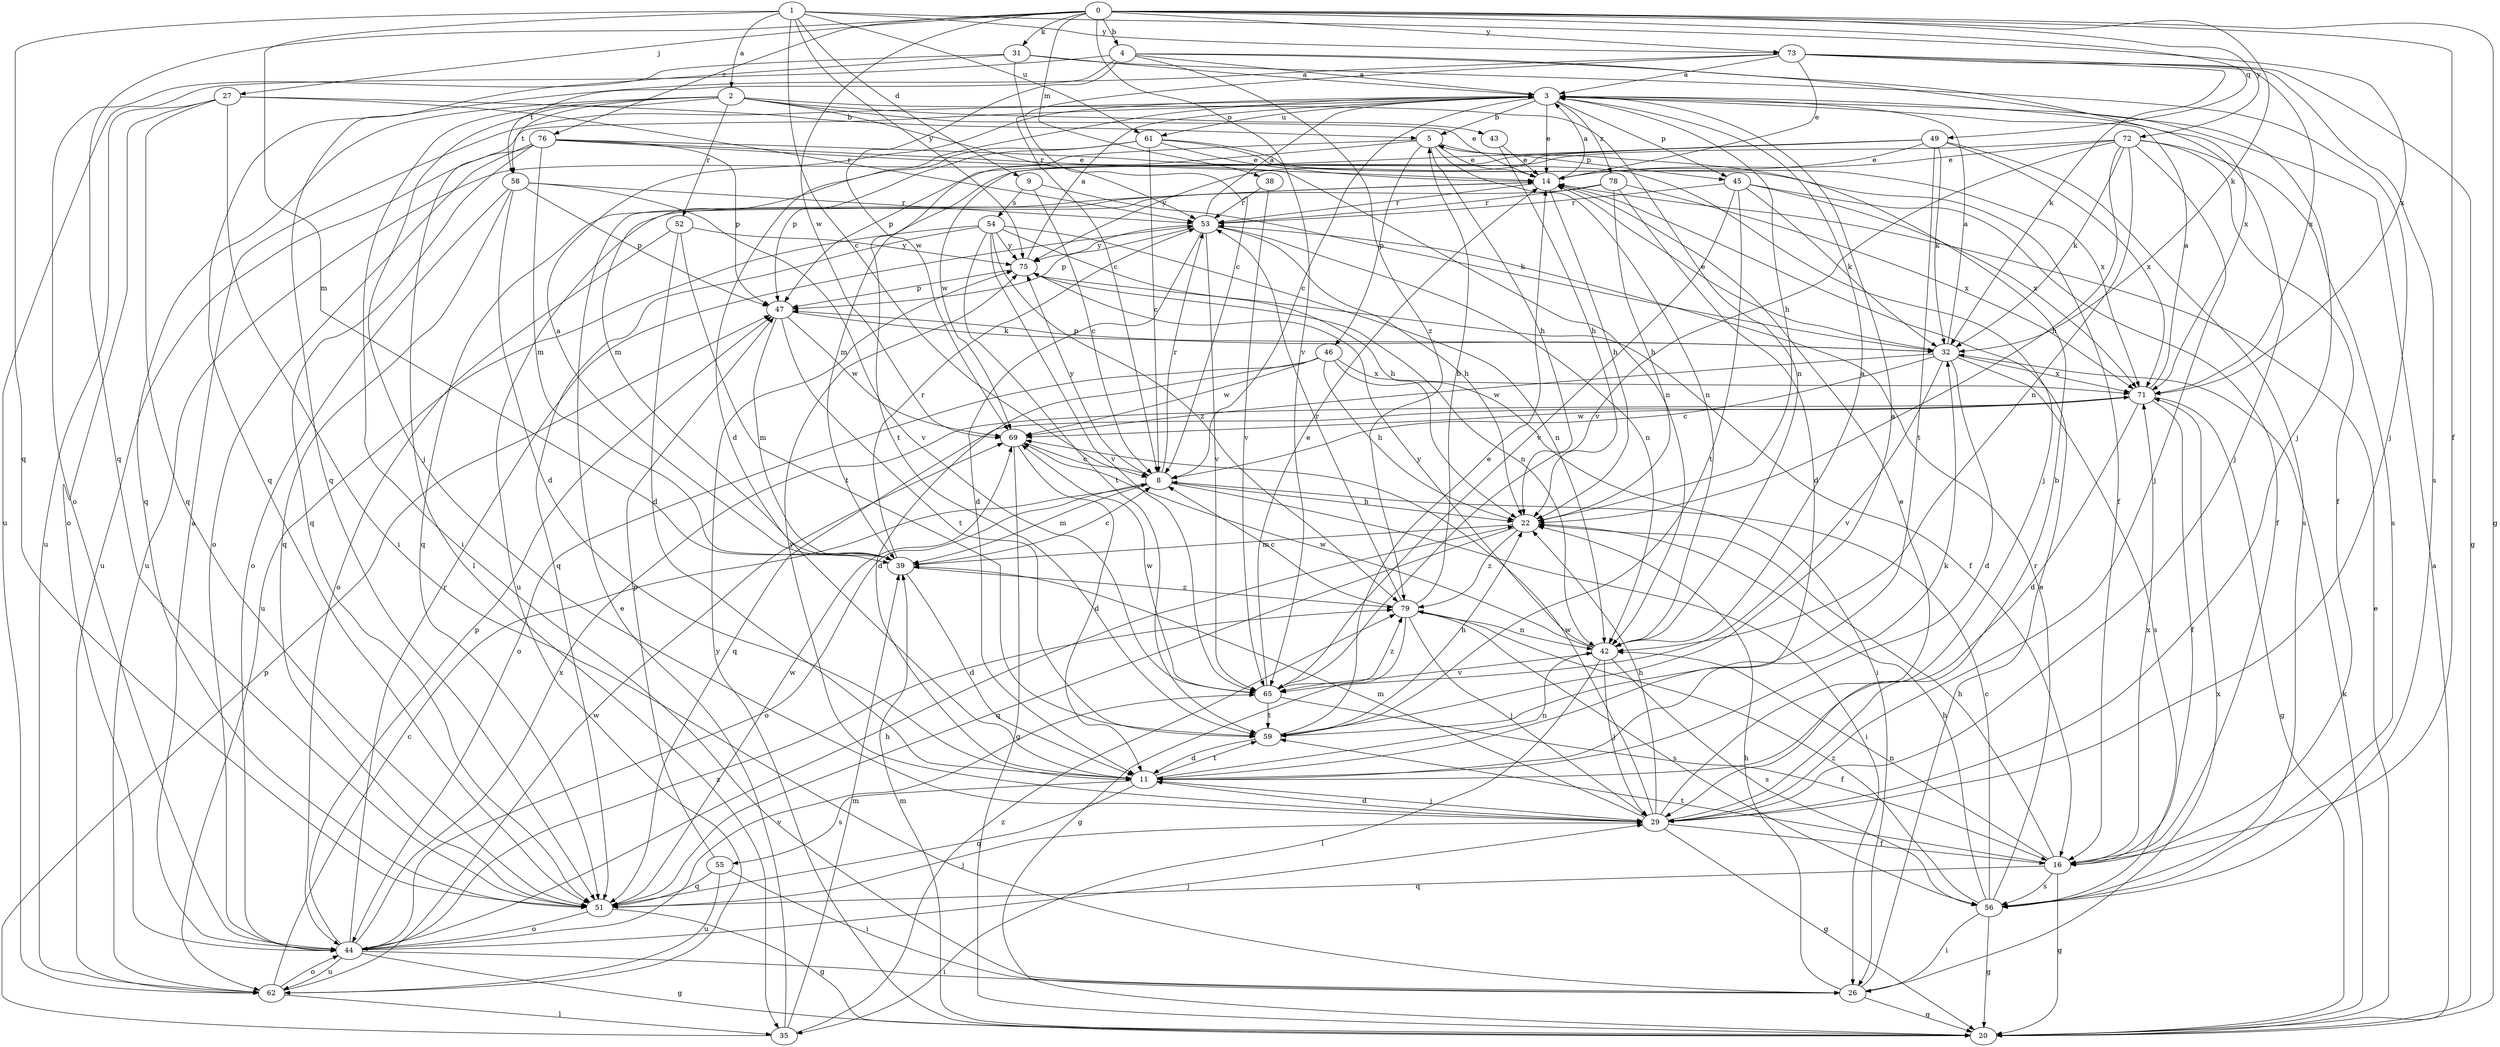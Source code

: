 strict digraph  {
0;
1;
2;
3;
4;
5;
8;
9;
11;
14;
16;
20;
22;
26;
27;
29;
31;
32;
35;
38;
39;
42;
43;
44;
45;
46;
47;
49;
51;
52;
53;
54;
55;
56;
58;
59;
61;
62;
65;
69;
71;
72;
73;
75;
76;
78;
79;
0 -> 4  [label=b];
0 -> 16  [label=f];
0 -> 20  [label=g];
0 -> 27  [label=j];
0 -> 31  [label=k];
0 -> 32  [label=k];
0 -> 38  [label=m];
0 -> 49  [label=q];
0 -> 51  [label=q];
0 -> 65  [label=v];
0 -> 69  [label=w];
0 -> 72  [label=y];
0 -> 73  [label=y];
0 -> 76  [label=z];
1 -> 2  [label=a];
1 -> 8  [label=c];
1 -> 9  [label=d];
1 -> 39  [label=m];
1 -> 51  [label=q];
1 -> 61  [label=u];
1 -> 71  [label=x];
1 -> 73  [label=y];
1 -> 75  [label=y];
2 -> 14  [label=e];
2 -> 26  [label=i];
2 -> 29  [label=j];
2 -> 42  [label=n];
2 -> 43  [label=o];
2 -> 51  [label=q];
2 -> 52  [label=r];
2 -> 53  [label=r];
2 -> 58  [label=t];
3 -> 5  [label=b];
3 -> 8  [label=c];
3 -> 11  [label=d];
3 -> 14  [label=e];
3 -> 22  [label=h];
3 -> 29  [label=j];
3 -> 35  [label=l];
3 -> 45  [label=p];
3 -> 61  [label=u];
3 -> 78  [label=z];
4 -> 3  [label=a];
4 -> 29  [label=j];
4 -> 58  [label=t];
4 -> 62  [label=u];
4 -> 69  [label=w];
4 -> 71  [label=x];
4 -> 79  [label=z];
5 -> 14  [label=e];
5 -> 22  [label=h];
5 -> 42  [label=n];
5 -> 45  [label=p];
5 -> 46  [label=p];
5 -> 59  [label=t];
5 -> 62  [label=u];
8 -> 22  [label=h];
8 -> 26  [label=i];
8 -> 39  [label=m];
8 -> 44  [label=o];
8 -> 53  [label=r];
8 -> 75  [label=y];
9 -> 8  [label=c];
9 -> 32  [label=k];
9 -> 54  [label=s];
11 -> 29  [label=j];
11 -> 32  [label=k];
11 -> 42  [label=n];
11 -> 51  [label=q];
11 -> 55  [label=s];
11 -> 59  [label=t];
14 -> 3  [label=a];
14 -> 22  [label=h];
14 -> 51  [label=q];
14 -> 53  [label=r];
16 -> 20  [label=g];
16 -> 22  [label=h];
16 -> 42  [label=n];
16 -> 51  [label=q];
16 -> 56  [label=s];
16 -> 59  [label=t];
16 -> 71  [label=x];
20 -> 3  [label=a];
20 -> 14  [label=e];
20 -> 32  [label=k];
20 -> 39  [label=m];
20 -> 75  [label=y];
22 -> 39  [label=m];
22 -> 51  [label=q];
22 -> 79  [label=z];
26 -> 14  [label=e];
26 -> 20  [label=g];
26 -> 22  [label=h];
26 -> 71  [label=x];
27 -> 5  [label=b];
27 -> 26  [label=i];
27 -> 44  [label=o];
27 -> 51  [label=q];
27 -> 53  [label=r];
27 -> 62  [label=u];
29 -> 5  [label=b];
29 -> 11  [label=d];
29 -> 14  [label=e];
29 -> 16  [label=f];
29 -> 20  [label=g];
29 -> 22  [label=h];
29 -> 39  [label=m];
29 -> 69  [label=w];
29 -> 75  [label=y];
31 -> 3  [label=a];
31 -> 8  [label=c];
31 -> 29  [label=j];
31 -> 44  [label=o];
31 -> 51  [label=q];
32 -> 3  [label=a];
32 -> 8  [label=c];
32 -> 11  [label=d];
32 -> 14  [label=e];
32 -> 47  [label=p];
32 -> 56  [label=s];
32 -> 65  [label=v];
32 -> 69  [label=w];
32 -> 71  [label=x];
35 -> 14  [label=e];
35 -> 39  [label=m];
35 -> 47  [label=p];
35 -> 79  [label=z];
38 -> 53  [label=r];
38 -> 65  [label=v];
39 -> 3  [label=a];
39 -> 8  [label=c];
39 -> 11  [label=d];
39 -> 53  [label=r];
39 -> 79  [label=z];
42 -> 3  [label=a];
42 -> 29  [label=j];
42 -> 35  [label=l];
42 -> 56  [label=s];
42 -> 65  [label=v];
42 -> 69  [label=w];
42 -> 75  [label=y];
43 -> 14  [label=e];
43 -> 22  [label=h];
44 -> 3  [label=a];
44 -> 20  [label=g];
44 -> 22  [label=h];
44 -> 26  [label=i];
44 -> 29  [label=j];
44 -> 47  [label=p];
44 -> 53  [label=r];
44 -> 62  [label=u];
44 -> 65  [label=v];
44 -> 71  [label=x];
44 -> 79  [label=z];
45 -> 16  [label=f];
45 -> 32  [label=k];
45 -> 53  [label=r];
45 -> 59  [label=t];
45 -> 65  [label=v];
45 -> 71  [label=x];
46 -> 11  [label=d];
46 -> 22  [label=h];
46 -> 26  [label=i];
46 -> 44  [label=o];
46 -> 69  [label=w];
46 -> 71  [label=x];
47 -> 32  [label=k];
47 -> 39  [label=m];
47 -> 59  [label=t];
47 -> 69  [label=w];
49 -> 14  [label=e];
49 -> 32  [label=k];
49 -> 47  [label=p];
49 -> 56  [label=s];
49 -> 59  [label=t];
49 -> 69  [label=w];
49 -> 71  [label=x];
49 -> 75  [label=y];
51 -> 20  [label=g];
51 -> 29  [label=j];
51 -> 44  [label=o];
51 -> 69  [label=w];
52 -> 11  [label=d];
52 -> 44  [label=o];
52 -> 59  [label=t];
52 -> 75  [label=y];
53 -> 3  [label=a];
53 -> 11  [label=d];
53 -> 22  [label=h];
53 -> 42  [label=n];
53 -> 47  [label=p];
53 -> 65  [label=v];
53 -> 75  [label=y];
54 -> 22  [label=h];
54 -> 42  [label=n];
54 -> 51  [label=q];
54 -> 59  [label=t];
54 -> 62  [label=u];
54 -> 65  [label=v];
54 -> 75  [label=y];
54 -> 79  [label=z];
55 -> 26  [label=i];
55 -> 47  [label=p];
55 -> 51  [label=q];
55 -> 62  [label=u];
56 -> 8  [label=c];
56 -> 20  [label=g];
56 -> 22  [label=h];
56 -> 26  [label=i];
56 -> 53  [label=r];
56 -> 79  [label=z];
58 -> 11  [label=d];
58 -> 44  [label=o];
58 -> 47  [label=p];
58 -> 51  [label=q];
58 -> 53  [label=r];
58 -> 65  [label=v];
59 -> 3  [label=a];
59 -> 11  [label=d];
59 -> 14  [label=e];
59 -> 22  [label=h];
61 -> 8  [label=c];
61 -> 14  [label=e];
61 -> 16  [label=f];
61 -> 39  [label=m];
61 -> 47  [label=p];
61 -> 71  [label=x];
62 -> 8  [label=c];
62 -> 35  [label=l];
62 -> 44  [label=o];
62 -> 69  [label=w];
65 -> 14  [label=e];
65 -> 16  [label=f];
65 -> 59  [label=t];
65 -> 69  [label=w];
65 -> 79  [label=z];
69 -> 8  [label=c];
69 -> 11  [label=d];
69 -> 20  [label=g];
71 -> 3  [label=a];
71 -> 11  [label=d];
71 -> 16  [label=f];
71 -> 20  [label=g];
71 -> 51  [label=q];
71 -> 69  [label=w];
72 -> 14  [label=e];
72 -> 16  [label=f];
72 -> 22  [label=h];
72 -> 29  [label=j];
72 -> 32  [label=k];
72 -> 39  [label=m];
72 -> 42  [label=n];
72 -> 56  [label=s];
72 -> 65  [label=v];
73 -> 3  [label=a];
73 -> 8  [label=c];
73 -> 14  [label=e];
73 -> 20  [label=g];
73 -> 32  [label=k];
73 -> 51  [label=q];
73 -> 56  [label=s];
73 -> 71  [label=x];
75 -> 3  [label=a];
75 -> 16  [label=f];
75 -> 42  [label=n];
75 -> 47  [label=p];
76 -> 14  [label=e];
76 -> 29  [label=j];
76 -> 39  [label=m];
76 -> 42  [label=n];
76 -> 44  [label=o];
76 -> 47  [label=p];
76 -> 51  [label=q];
76 -> 62  [label=u];
78 -> 11  [label=d];
78 -> 22  [label=h];
78 -> 53  [label=r];
78 -> 62  [label=u];
78 -> 71  [label=x];
79 -> 5  [label=b];
79 -> 8  [label=c];
79 -> 20  [label=g];
79 -> 29  [label=j];
79 -> 42  [label=n];
79 -> 53  [label=r];
79 -> 56  [label=s];
}
